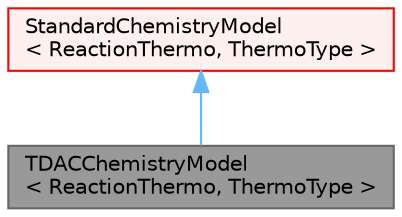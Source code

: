 digraph "TDACChemistryModel&lt; ReactionThermo, ThermoType &gt;"
{
 // LATEX_PDF_SIZE
  bgcolor="transparent";
  edge [fontname=Helvetica,fontsize=10,labelfontname=Helvetica,labelfontsize=10];
  node [fontname=Helvetica,fontsize=10,shape=box,height=0.2,width=0.4];
  Node1 [id="Node000001",label="TDACChemistryModel\l\< ReactionThermo, ThermoType \>",height=0.2,width=0.4,color="gray40", fillcolor="grey60", style="filled", fontcolor="black",tooltip="Extends StandardChemistryModel by adding the TDAC method."];
  Node2 -> Node1 [id="edge1_Node000001_Node000002",dir="back",color="steelblue1",style="solid",tooltip=" "];
  Node2 [id="Node000002",label="StandardChemistryModel\l\< ReactionThermo, ThermoType \>",height=0.2,width=0.4,color="red", fillcolor="#FFF0F0", style="filled",URL="$classFoam_1_1StandardChemistryModel.html",tooltip="Extends base chemistry model by adding a thermo package, and ODE functions. Introduces chemistry equa..."];
}

